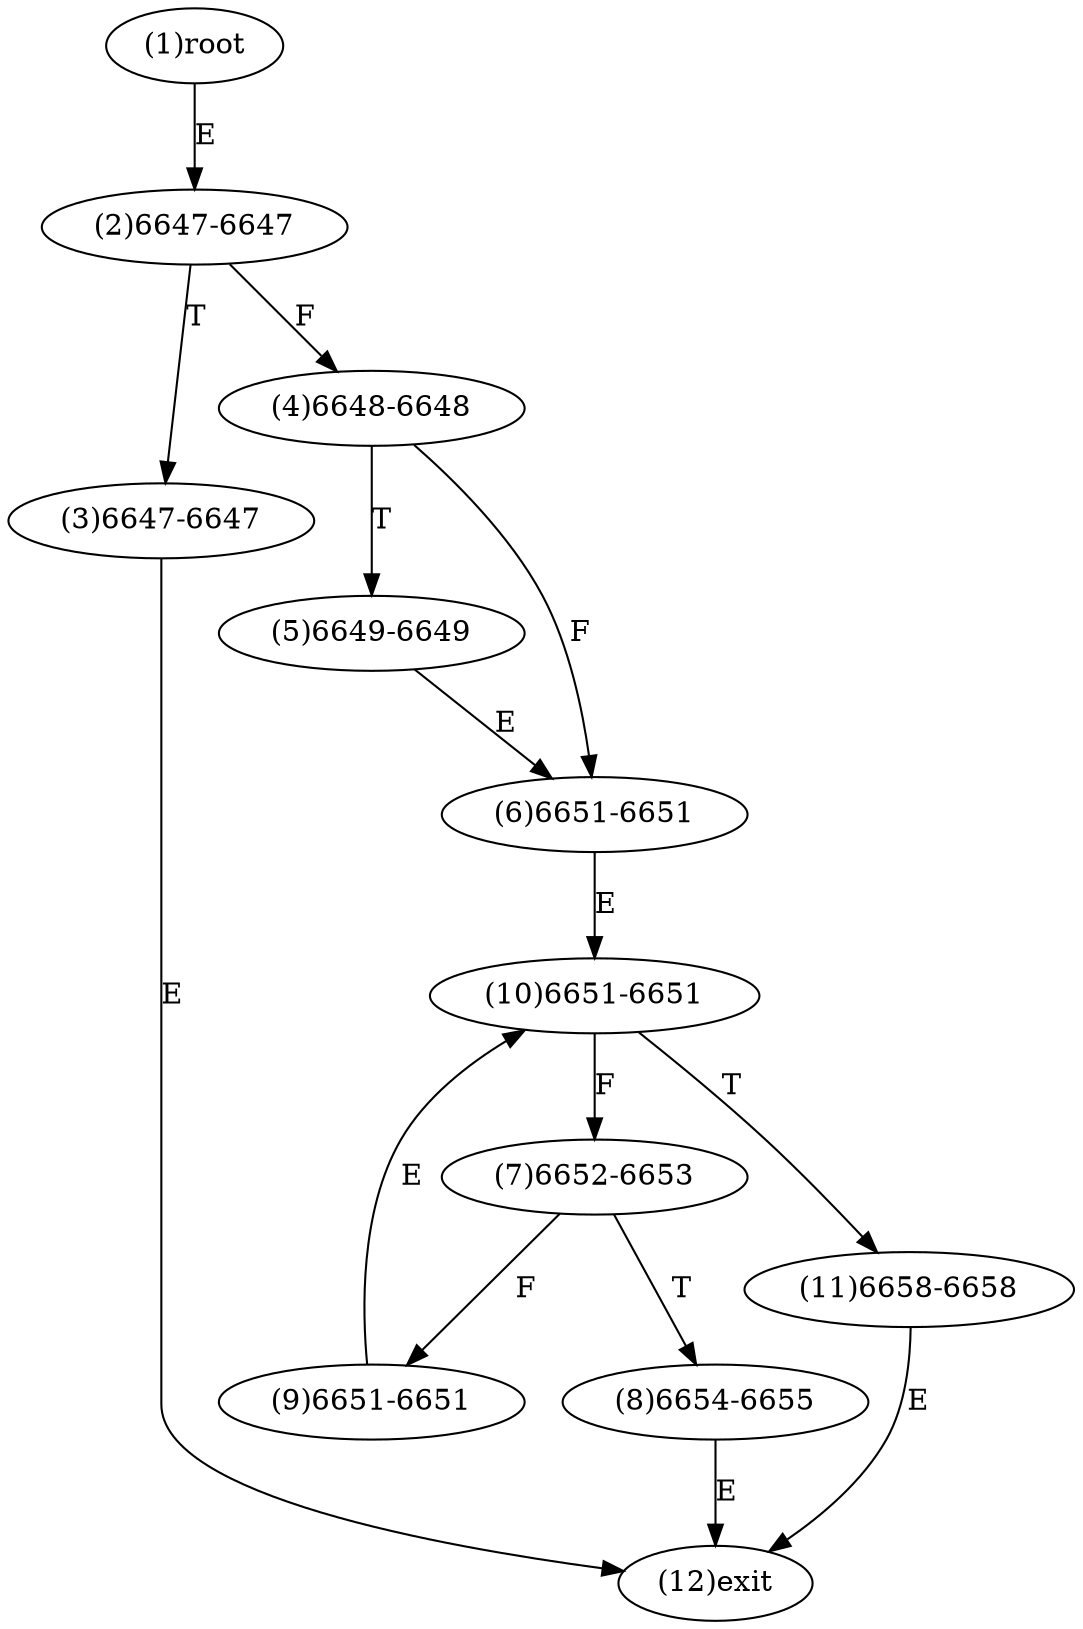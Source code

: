 digraph "" { 
1[ label="(1)root"];
2[ label="(2)6647-6647"];
3[ label="(3)6647-6647"];
4[ label="(4)6648-6648"];
5[ label="(5)6649-6649"];
6[ label="(6)6651-6651"];
7[ label="(7)6652-6653"];
8[ label="(8)6654-6655"];
9[ label="(9)6651-6651"];
10[ label="(10)6651-6651"];
11[ label="(11)6658-6658"];
12[ label="(12)exit"];
1->2[ label="E"];
2->4[ label="F"];
2->3[ label="T"];
3->12[ label="E"];
4->6[ label="F"];
4->5[ label="T"];
5->6[ label="E"];
6->10[ label="E"];
7->9[ label="F"];
7->8[ label="T"];
8->12[ label="E"];
9->10[ label="E"];
10->7[ label="F"];
10->11[ label="T"];
11->12[ label="E"];
}